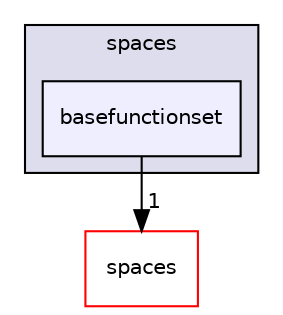 digraph "basefunctionset" {
  compound=true
  node [ fontsize="10", fontname="Helvetica"];
  edge [ labelfontsize="10", labelfontname="Helvetica"];
  subgraph clusterdir_fe62bee8d14699a3a5ae3b8e2eff8751 {
    graph [ bgcolor="#ddddee", pencolor="black", label="spaces" fontname="Helvetica", fontsize="10", URL="dir_fe62bee8d14699a3a5ae3b8e2eff8751.html"]
  dir_5f0ab01e2b616642856e56c9ffae3dfc [shape=box, label="basefunctionset", style="filled", fillcolor="#eeeeff", pencolor="black", URL="dir_5f0ab01e2b616642856e56c9ffae3dfc.html"];
  }
  dir_c10f7938b13dcbddf851adbb235e7250 [shape=box label="spaces" fillcolor="white" style="filled" color="red" URL="dir_c10f7938b13dcbddf851adbb235e7250.html"];
  dir_5f0ab01e2b616642856e56c9ffae3dfc->dir_c10f7938b13dcbddf851adbb235e7250 [headlabel="1", labeldistance=1.5 headhref="dir_000031_000007.html"];
}
